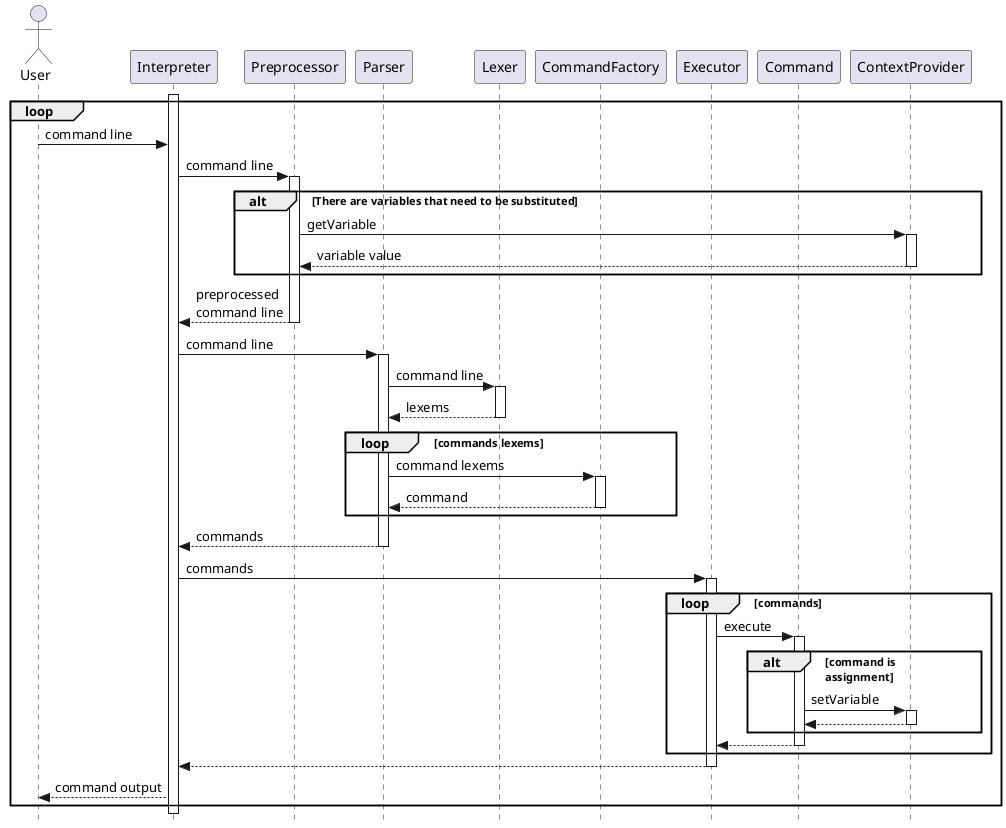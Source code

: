 @startuml
'https://plantuml.com/sequence-diagram


skinparam style strictuml
actor User
participant Interpreter
participant Preprocessor
participant Parser
participant Lexer
participant CommandFactory
participant Executor
participant Command
participant ContextProvider

activate Interpreter
loop
User -> Interpreter : command line

Interpreter -> Preprocessor : command line
activate Preprocessor
alt There are variables that need to be substituted
    Preprocessor -> ContextProvider : getVariable
    activate ContextProvider
    Preprocessor <-- ContextProvider : variable value
    deactivate ContextProvider
end
Interpreter <-- Preprocessor : preprocessed\ncommand line
deactivate Preprocessor


Interpreter -> Parser : command line
activate Parser
Parser -> Lexer : command line
activate Lexer
Parser <-- Lexer : lexems
deactivate Lexer

loop commands lexems
    Parser -> CommandFactory : command lexems
    activate CommandFactory
    Parser <-- CommandFactory : command
    deactivate CommandFactory
end
Interpreter <-- Parser : commands
deactivate Parser

Interpreter -> Executor : commands
activate Executor
loop commands
    Executor -> Command : execute
    activate Command
    alt command is\nassignment
        Command -> ContextProvider : setVariable
        activate ContextProvider
        Command <-- ContextProvider
        deactivate ContextProvider
    end
    Executor <-- Command
    deactivate Command
end
Interpreter <-- Executor
deactivate Executor


User <-- Interpreter : command output
end

@enduml
